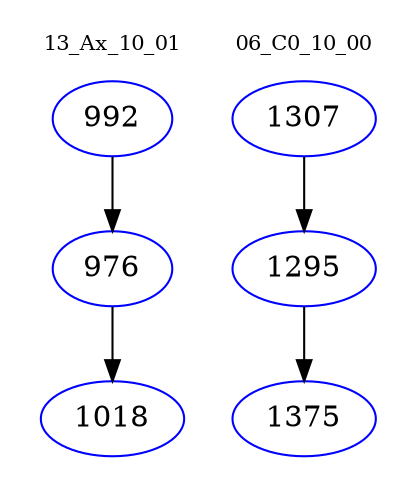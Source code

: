 digraph{
subgraph cluster_0 {
color = white
label = "13_Ax_10_01";
fontsize=10;
T0_992 [label="992", color="blue"]
T0_992 -> T0_976 [color="black"]
T0_976 [label="976", color="blue"]
T0_976 -> T0_1018 [color="black"]
T0_1018 [label="1018", color="blue"]
}
subgraph cluster_1 {
color = white
label = "06_C0_10_00";
fontsize=10;
T1_1307 [label="1307", color="blue"]
T1_1307 -> T1_1295 [color="black"]
T1_1295 [label="1295", color="blue"]
T1_1295 -> T1_1375 [color="black"]
T1_1375 [label="1375", color="blue"]
}
}
